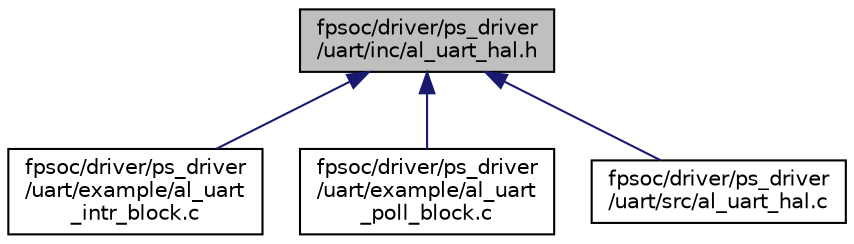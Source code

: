 digraph "fpsoc/driver/ps_driver/uart/inc/al_uart_hal.h"
{
  edge [fontname="Helvetica",fontsize="10",labelfontname="Helvetica",labelfontsize="10"];
  node [fontname="Helvetica",fontsize="10",shape=record];
  Node5 [label="fpsoc/driver/ps_driver\l/uart/inc/al_uart_hal.h",height=0.2,width=0.4,color="black", fillcolor="grey75", style="filled", fontcolor="black"];
  Node5 -> Node6 [dir="back",color="midnightblue",fontsize="10",style="solid",fontname="Helvetica"];
  Node6 [label="fpsoc/driver/ps_driver\l/uart/example/al_uart\l_intr_block.c",height=0.2,width=0.4,color="black", fillcolor="white", style="filled",URL="$al__uart__intr__block_8c.html"];
  Node5 -> Node7 [dir="back",color="midnightblue",fontsize="10",style="solid",fontname="Helvetica"];
  Node7 [label="fpsoc/driver/ps_driver\l/uart/example/al_uart\l_poll_block.c",height=0.2,width=0.4,color="black", fillcolor="white", style="filled",URL="$al__uart__poll__block_8c.html"];
  Node5 -> Node8 [dir="back",color="midnightblue",fontsize="10",style="solid",fontname="Helvetica"];
  Node8 [label="fpsoc/driver/ps_driver\l/uart/src/al_uart_hal.c",height=0.2,width=0.4,color="black", fillcolor="white", style="filled",URL="$al__uart__hal_8c.html"];
}
